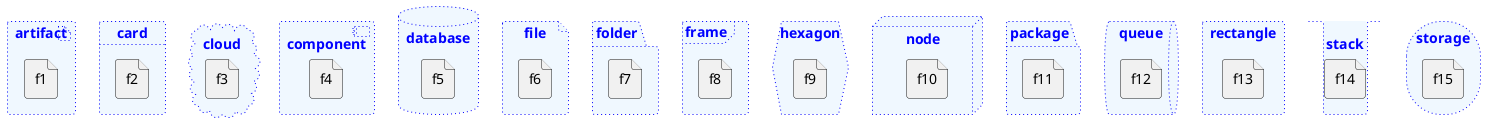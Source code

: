 @startuml
artifact artifactVeryLOOOOOOOOOOOOOOOOOOOg as "artifact" #aliceblue;line:blue;line.dotted;text:blue {
file f1
}
card cardVeryLOOOOOOOOOOOOOOOOOOOg as "card" #aliceblue;line:blue;line.dotted;text:blue {
file f2
}
cloud cloudVeryLOOOOOOOOOOOOOOOOOOOg as "cloud" #aliceblue;line:blue;line.dotted;text:blue {
file f3
}
component componentVeryLOOOOOOOOOOOOOOOOOOOg as "component" #aliceblue;line:blue;line.dotted;text:blue {
file f4
}
database databaseVeryLOOOOOOOOOOOOOOOOOOOg as "database" #aliceblue;line:blue;line.dotted;text:blue {
file f5
}
file fileVeryLOOOOOOOOOOOOOOOOOOOg as "file" #aliceblue;line:blue;line.dotted;text:blue {
file f6
}
folder folderVeryLOOOOOOOOOOOOOOOOOOOg as "folder" #aliceblue;line:blue;line.dotted;text:blue {
file f7
}
frame frameVeryLOOOOOOOOOOOOOOOOOOOg as "frame" #aliceblue;line:blue;line.dotted;text:blue {
file f8
}
hexagon hexagonVeryLOOOOOOOOOOOOOOOOOOOg as "hexagon" #aliceblue;line:blue;line.dotted;text:blue {
file f9
}
node nodeVeryLOOOOOOOOOOOOOOOOOOOg as "node" #aliceblue;line:blue;line.dotted;text:blue {
file f10
}
package packageVeryLOOOOOOOOOOOOOOOOOOOg as "package" #aliceblue;line:blue;line.dotted;text:blue {
file f11
}
queue queueVeryLOOOOOOOOOOOOOOOOOOOg as "queue" #aliceblue;line:blue;line.dotted;text:blue {
file f12
}
rectangle rectangleVeryLOOOOOOOOOOOOOOOOOOOg as "rectangle" #aliceblue;line:blue;line.dotted;text:blue {
file f13
}
stack stackVeryLOOOOOOOOOOOOOOOOOOOg as "stack" #aliceblue;line:blue;line.dotted;text:blue {
file f14
}
storage storageVeryLOOOOOOOOOOOOOOOOOOOg as "storage" #aliceblue;line:blue;line.dotted;text:blue {
file f15
}
@enduml
